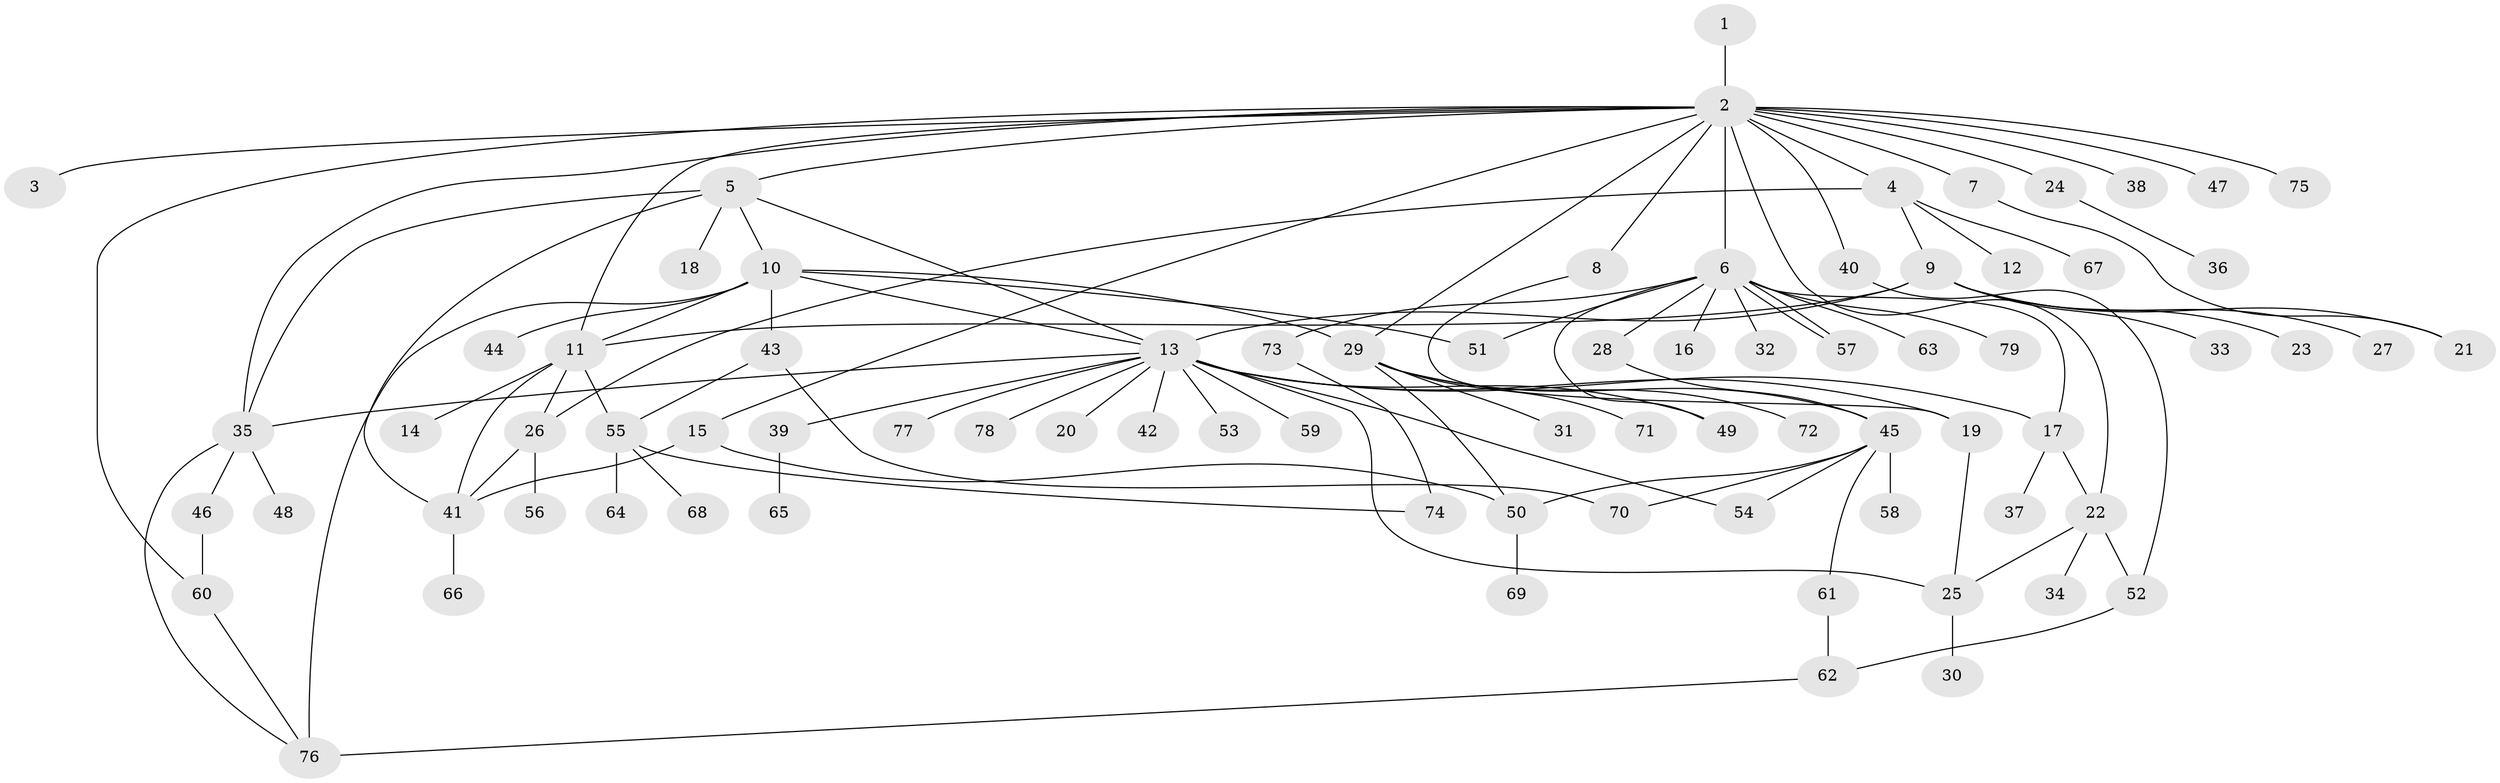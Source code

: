 // Generated by graph-tools (version 1.1) at 2025/48/03/09/25 04:48:19]
// undirected, 79 vertices, 111 edges
graph export_dot {
graph [start="1"]
  node [color=gray90,style=filled];
  1;
  2;
  3;
  4;
  5;
  6;
  7;
  8;
  9;
  10;
  11;
  12;
  13;
  14;
  15;
  16;
  17;
  18;
  19;
  20;
  21;
  22;
  23;
  24;
  25;
  26;
  27;
  28;
  29;
  30;
  31;
  32;
  33;
  34;
  35;
  36;
  37;
  38;
  39;
  40;
  41;
  42;
  43;
  44;
  45;
  46;
  47;
  48;
  49;
  50;
  51;
  52;
  53;
  54;
  55;
  56;
  57;
  58;
  59;
  60;
  61;
  62;
  63;
  64;
  65;
  66;
  67;
  68;
  69;
  70;
  71;
  72;
  73;
  74;
  75;
  76;
  77;
  78;
  79;
  1 -- 2;
  2 -- 3;
  2 -- 4;
  2 -- 5;
  2 -- 6;
  2 -- 7;
  2 -- 8;
  2 -- 11;
  2 -- 15;
  2 -- 22;
  2 -- 24;
  2 -- 29;
  2 -- 35;
  2 -- 38;
  2 -- 40;
  2 -- 47;
  2 -- 60;
  2 -- 75;
  4 -- 9;
  4 -- 12;
  4 -- 26;
  4 -- 67;
  5 -- 10;
  5 -- 13;
  5 -- 18;
  5 -- 35;
  5 -- 41;
  6 -- 16;
  6 -- 17;
  6 -- 28;
  6 -- 32;
  6 -- 49;
  6 -- 51;
  6 -- 57;
  6 -- 57;
  6 -- 63;
  6 -- 73;
  6 -- 79;
  7 -- 21;
  8 -- 19;
  9 -- 11;
  9 -- 13;
  9 -- 21;
  9 -- 23;
  9 -- 27;
  9 -- 33;
  10 -- 11;
  10 -- 13;
  10 -- 29;
  10 -- 43;
  10 -- 44;
  10 -- 51;
  10 -- 76;
  11 -- 14;
  11 -- 26;
  11 -- 41;
  11 -- 55;
  13 -- 17;
  13 -- 19;
  13 -- 20;
  13 -- 25;
  13 -- 35;
  13 -- 39;
  13 -- 42;
  13 -- 49;
  13 -- 53;
  13 -- 54;
  13 -- 59;
  13 -- 77;
  13 -- 78;
  15 -- 41;
  15 -- 50;
  17 -- 22;
  17 -- 37;
  19 -- 25;
  22 -- 25;
  22 -- 34;
  22 -- 52;
  24 -- 36;
  25 -- 30;
  26 -- 41;
  26 -- 56;
  28 -- 45;
  29 -- 31;
  29 -- 45;
  29 -- 50;
  29 -- 71;
  29 -- 72;
  35 -- 46;
  35 -- 48;
  35 -- 76;
  39 -- 65;
  40 -- 52;
  41 -- 66;
  43 -- 55;
  43 -- 70;
  45 -- 50;
  45 -- 54;
  45 -- 58;
  45 -- 61;
  45 -- 70;
  46 -- 60;
  50 -- 69;
  52 -- 62;
  55 -- 64;
  55 -- 68;
  55 -- 74;
  60 -- 76;
  61 -- 62;
  62 -- 76;
  73 -- 74;
}
